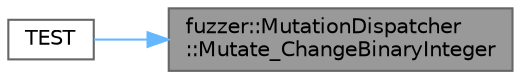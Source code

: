 digraph "fuzzer::MutationDispatcher::Mutate_ChangeBinaryInteger"
{
 // LATEX_PDF_SIZE
  bgcolor="transparent";
  edge [fontname=Helvetica,fontsize=10,labelfontname=Helvetica,labelfontsize=10];
  node [fontname=Helvetica,fontsize=10,shape=box,height=0.2,width=0.4];
  rankdir="RL";
  Node1 [id="Node000001",label="fuzzer::MutationDispatcher\l::Mutate_ChangeBinaryInteger",height=0.2,width=0.4,color="gray40", fillcolor="grey60", style="filled", fontcolor="black",tooltip="Change a 1-, 2-, 4-, or 8-byte integer in interesting ways."];
  Node1 -> Node2 [id="edge1_Node000001_Node000002",dir="back",color="steelblue1",style="solid",tooltip=" "];
  Node2 [id="Node000002",label="TEST",height=0.2,width=0.4,color="grey40", fillcolor="white", style="filled",URL="$_fuzzer_unittest_8cpp.html#a775f0c21e79b41d11771f79bb8bb313e",tooltip=" "];
}
